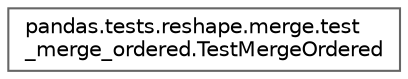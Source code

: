digraph "Graphical Class Hierarchy"
{
 // LATEX_PDF_SIZE
  bgcolor="transparent";
  edge [fontname=Helvetica,fontsize=10,labelfontname=Helvetica,labelfontsize=10];
  node [fontname=Helvetica,fontsize=10,shape=box,height=0.2,width=0.4];
  rankdir="LR";
  Node0 [id="Node000000",label="pandas.tests.reshape.merge.test\l_merge_ordered.TestMergeOrdered",height=0.2,width=0.4,color="grey40", fillcolor="white", style="filled",URL="$dc/d8f/classpandas_1_1tests_1_1reshape_1_1merge_1_1test__merge__ordered_1_1TestMergeOrdered.html",tooltip=" "];
}
